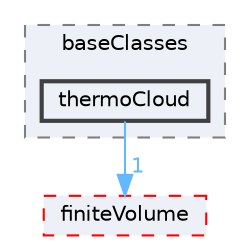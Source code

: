 digraph "src/lagrangian/intermediate/clouds/baseClasses/thermoCloud"
{
 // LATEX_PDF_SIZE
  bgcolor="transparent";
  edge [fontname=Helvetica,fontsize=10,labelfontname=Helvetica,labelfontsize=10];
  node [fontname=Helvetica,fontsize=10,shape=box,height=0.2,width=0.4];
  compound=true
  subgraph clusterdir_8406eabe9caa8508b9c075038a008bd7 {
    graph [ bgcolor="#edf0f7", pencolor="grey50", label="baseClasses", fontname=Helvetica,fontsize=10 style="filled,dashed", URL="dir_8406eabe9caa8508b9c075038a008bd7.html",tooltip=""]
  dir_ae8daa7f5f4fb4a851830898e20e2288 [label="thermoCloud", fillcolor="#edf0f7", color="grey25", style="filled,bold", URL="dir_ae8daa7f5f4fb4a851830898e20e2288.html",tooltip=""];
  }
  dir_9bd15774b555cf7259a6fa18f99fe99b [label="finiteVolume", fillcolor="#edf0f7", color="red", style="filled,dashed", URL="dir_9bd15774b555cf7259a6fa18f99fe99b.html",tooltip=""];
  dir_ae8daa7f5f4fb4a851830898e20e2288->dir_9bd15774b555cf7259a6fa18f99fe99b [headlabel="1", labeldistance=1.5 headhref="dir_004007_001387.html" href="dir_004007_001387.html" color="steelblue1" fontcolor="steelblue1"];
}
